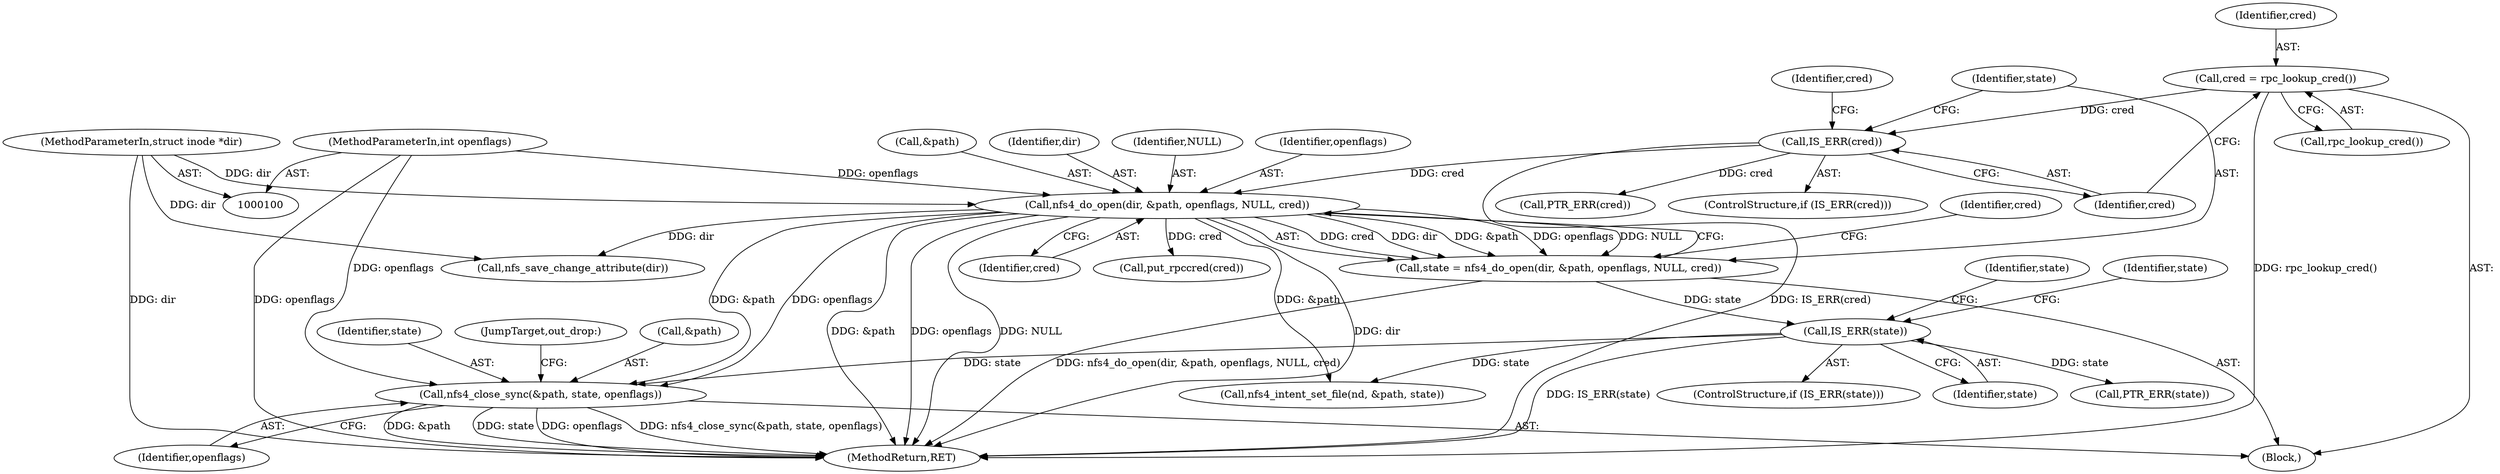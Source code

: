 digraph "1_linux_dc0b027dfadfcb8a5504f7d8052754bf8d501ab9_16@API" {
"1000172" [label="(Call,nfs4_close_sync(&path, state, openflags))"];
"1000120" [label="(Call,nfs4_do_open(dir, &path, openflags, NULL, cred))"];
"1000101" [label="(MethodParameterIn,struct inode *dir)"];
"1000103" [label="(MethodParameterIn,int openflags)"];
"1000113" [label="(Call,IS_ERR(cred))"];
"1000109" [label="(Call,cred = rpc_lookup_cred())"];
"1000130" [label="(Call,IS_ERR(state))"];
"1000118" [label="(Call,state = nfs4_do_open(dir, &path, openflags, NULL, cred))"];
"1000109" [label="(Call,cred = rpc_lookup_cred())"];
"1000122" [label="(Call,&path)"];
"1000117" [label="(Identifier,cred)"];
"1000155" [label="(Identifier,state)"];
"1000175" [label="(Identifier,state)"];
"1000116" [label="(Call,PTR_ERR(cred))"];
"1000118" [label="(Call,state = nfs4_do_open(dir, &path, openflags, NULL, cred))"];
"1000105" [label="(Block,)"];
"1000176" [label="(Identifier,openflags)"];
"1000119" [label="(Identifier,state)"];
"1000128" [label="(Identifier,cred)"];
"1000177" [label="(JumpTarget,out_drop:)"];
"1000121" [label="(Identifier,dir)"];
"1000110" [label="(Identifier,cred)"];
"1000120" [label="(Call,nfs4_do_open(dir, &path, openflags, NULL, cred))"];
"1000131" [label="(Identifier,state)"];
"1000134" [label="(Call,PTR_ERR(state))"];
"1000130" [label="(Call,IS_ERR(state))"];
"1000103" [label="(MethodParameterIn,int openflags)"];
"1000111" [label="(Call,rpc_lookup_cred())"];
"1000135" [label="(Identifier,state)"];
"1000112" [label="(ControlStructure,if (IS_ERR(cred)))"];
"1000114" [label="(Identifier,cred)"];
"1000165" [label="(Call,nfs4_intent_set_file(nd, &path, state))"];
"1000125" [label="(Identifier,NULL)"];
"1000182" [label="(MethodReturn,RET)"];
"1000173" [label="(Call,&path)"];
"1000101" [label="(MethodParameterIn,struct inode *dir)"];
"1000126" [label="(Identifier,cred)"];
"1000113" [label="(Call,IS_ERR(cred))"];
"1000124" [label="(Identifier,openflags)"];
"1000127" [label="(Call,put_rpccred(cred))"];
"1000129" [label="(ControlStructure,if (IS_ERR(state)))"];
"1000163" [label="(Call,nfs_save_change_attribute(dir))"];
"1000172" [label="(Call,nfs4_close_sync(&path, state, openflags))"];
"1000172" -> "1000105"  [label="AST: "];
"1000172" -> "1000176"  [label="CFG: "];
"1000173" -> "1000172"  [label="AST: "];
"1000175" -> "1000172"  [label="AST: "];
"1000176" -> "1000172"  [label="AST: "];
"1000177" -> "1000172"  [label="CFG: "];
"1000172" -> "1000182"  [label="DDG: openflags"];
"1000172" -> "1000182"  [label="DDG: nfs4_close_sync(&path, state, openflags)"];
"1000172" -> "1000182"  [label="DDG: &path"];
"1000172" -> "1000182"  [label="DDG: state"];
"1000120" -> "1000172"  [label="DDG: &path"];
"1000120" -> "1000172"  [label="DDG: openflags"];
"1000130" -> "1000172"  [label="DDG: state"];
"1000103" -> "1000172"  [label="DDG: openflags"];
"1000120" -> "1000118"  [label="AST: "];
"1000120" -> "1000126"  [label="CFG: "];
"1000121" -> "1000120"  [label="AST: "];
"1000122" -> "1000120"  [label="AST: "];
"1000124" -> "1000120"  [label="AST: "];
"1000125" -> "1000120"  [label="AST: "];
"1000126" -> "1000120"  [label="AST: "];
"1000118" -> "1000120"  [label="CFG: "];
"1000120" -> "1000182"  [label="DDG: NULL"];
"1000120" -> "1000182"  [label="DDG: dir"];
"1000120" -> "1000182"  [label="DDG: &path"];
"1000120" -> "1000182"  [label="DDG: openflags"];
"1000120" -> "1000118"  [label="DDG: cred"];
"1000120" -> "1000118"  [label="DDG: dir"];
"1000120" -> "1000118"  [label="DDG: &path"];
"1000120" -> "1000118"  [label="DDG: openflags"];
"1000120" -> "1000118"  [label="DDG: NULL"];
"1000101" -> "1000120"  [label="DDG: dir"];
"1000103" -> "1000120"  [label="DDG: openflags"];
"1000113" -> "1000120"  [label="DDG: cred"];
"1000120" -> "1000127"  [label="DDG: cred"];
"1000120" -> "1000163"  [label="DDG: dir"];
"1000120" -> "1000165"  [label="DDG: &path"];
"1000101" -> "1000100"  [label="AST: "];
"1000101" -> "1000182"  [label="DDG: dir"];
"1000101" -> "1000163"  [label="DDG: dir"];
"1000103" -> "1000100"  [label="AST: "];
"1000103" -> "1000182"  [label="DDG: openflags"];
"1000113" -> "1000112"  [label="AST: "];
"1000113" -> "1000114"  [label="CFG: "];
"1000114" -> "1000113"  [label="AST: "];
"1000117" -> "1000113"  [label="CFG: "];
"1000119" -> "1000113"  [label="CFG: "];
"1000113" -> "1000182"  [label="DDG: IS_ERR(cred)"];
"1000109" -> "1000113"  [label="DDG: cred"];
"1000113" -> "1000116"  [label="DDG: cred"];
"1000109" -> "1000105"  [label="AST: "];
"1000109" -> "1000111"  [label="CFG: "];
"1000110" -> "1000109"  [label="AST: "];
"1000111" -> "1000109"  [label="AST: "];
"1000114" -> "1000109"  [label="CFG: "];
"1000109" -> "1000182"  [label="DDG: rpc_lookup_cred()"];
"1000130" -> "1000129"  [label="AST: "];
"1000130" -> "1000131"  [label="CFG: "];
"1000131" -> "1000130"  [label="AST: "];
"1000135" -> "1000130"  [label="CFG: "];
"1000155" -> "1000130"  [label="CFG: "];
"1000130" -> "1000182"  [label="DDG: IS_ERR(state)"];
"1000118" -> "1000130"  [label="DDG: state"];
"1000130" -> "1000134"  [label="DDG: state"];
"1000130" -> "1000165"  [label="DDG: state"];
"1000118" -> "1000105"  [label="AST: "];
"1000119" -> "1000118"  [label="AST: "];
"1000128" -> "1000118"  [label="CFG: "];
"1000118" -> "1000182"  [label="DDG: nfs4_do_open(dir, &path, openflags, NULL, cred)"];
}
